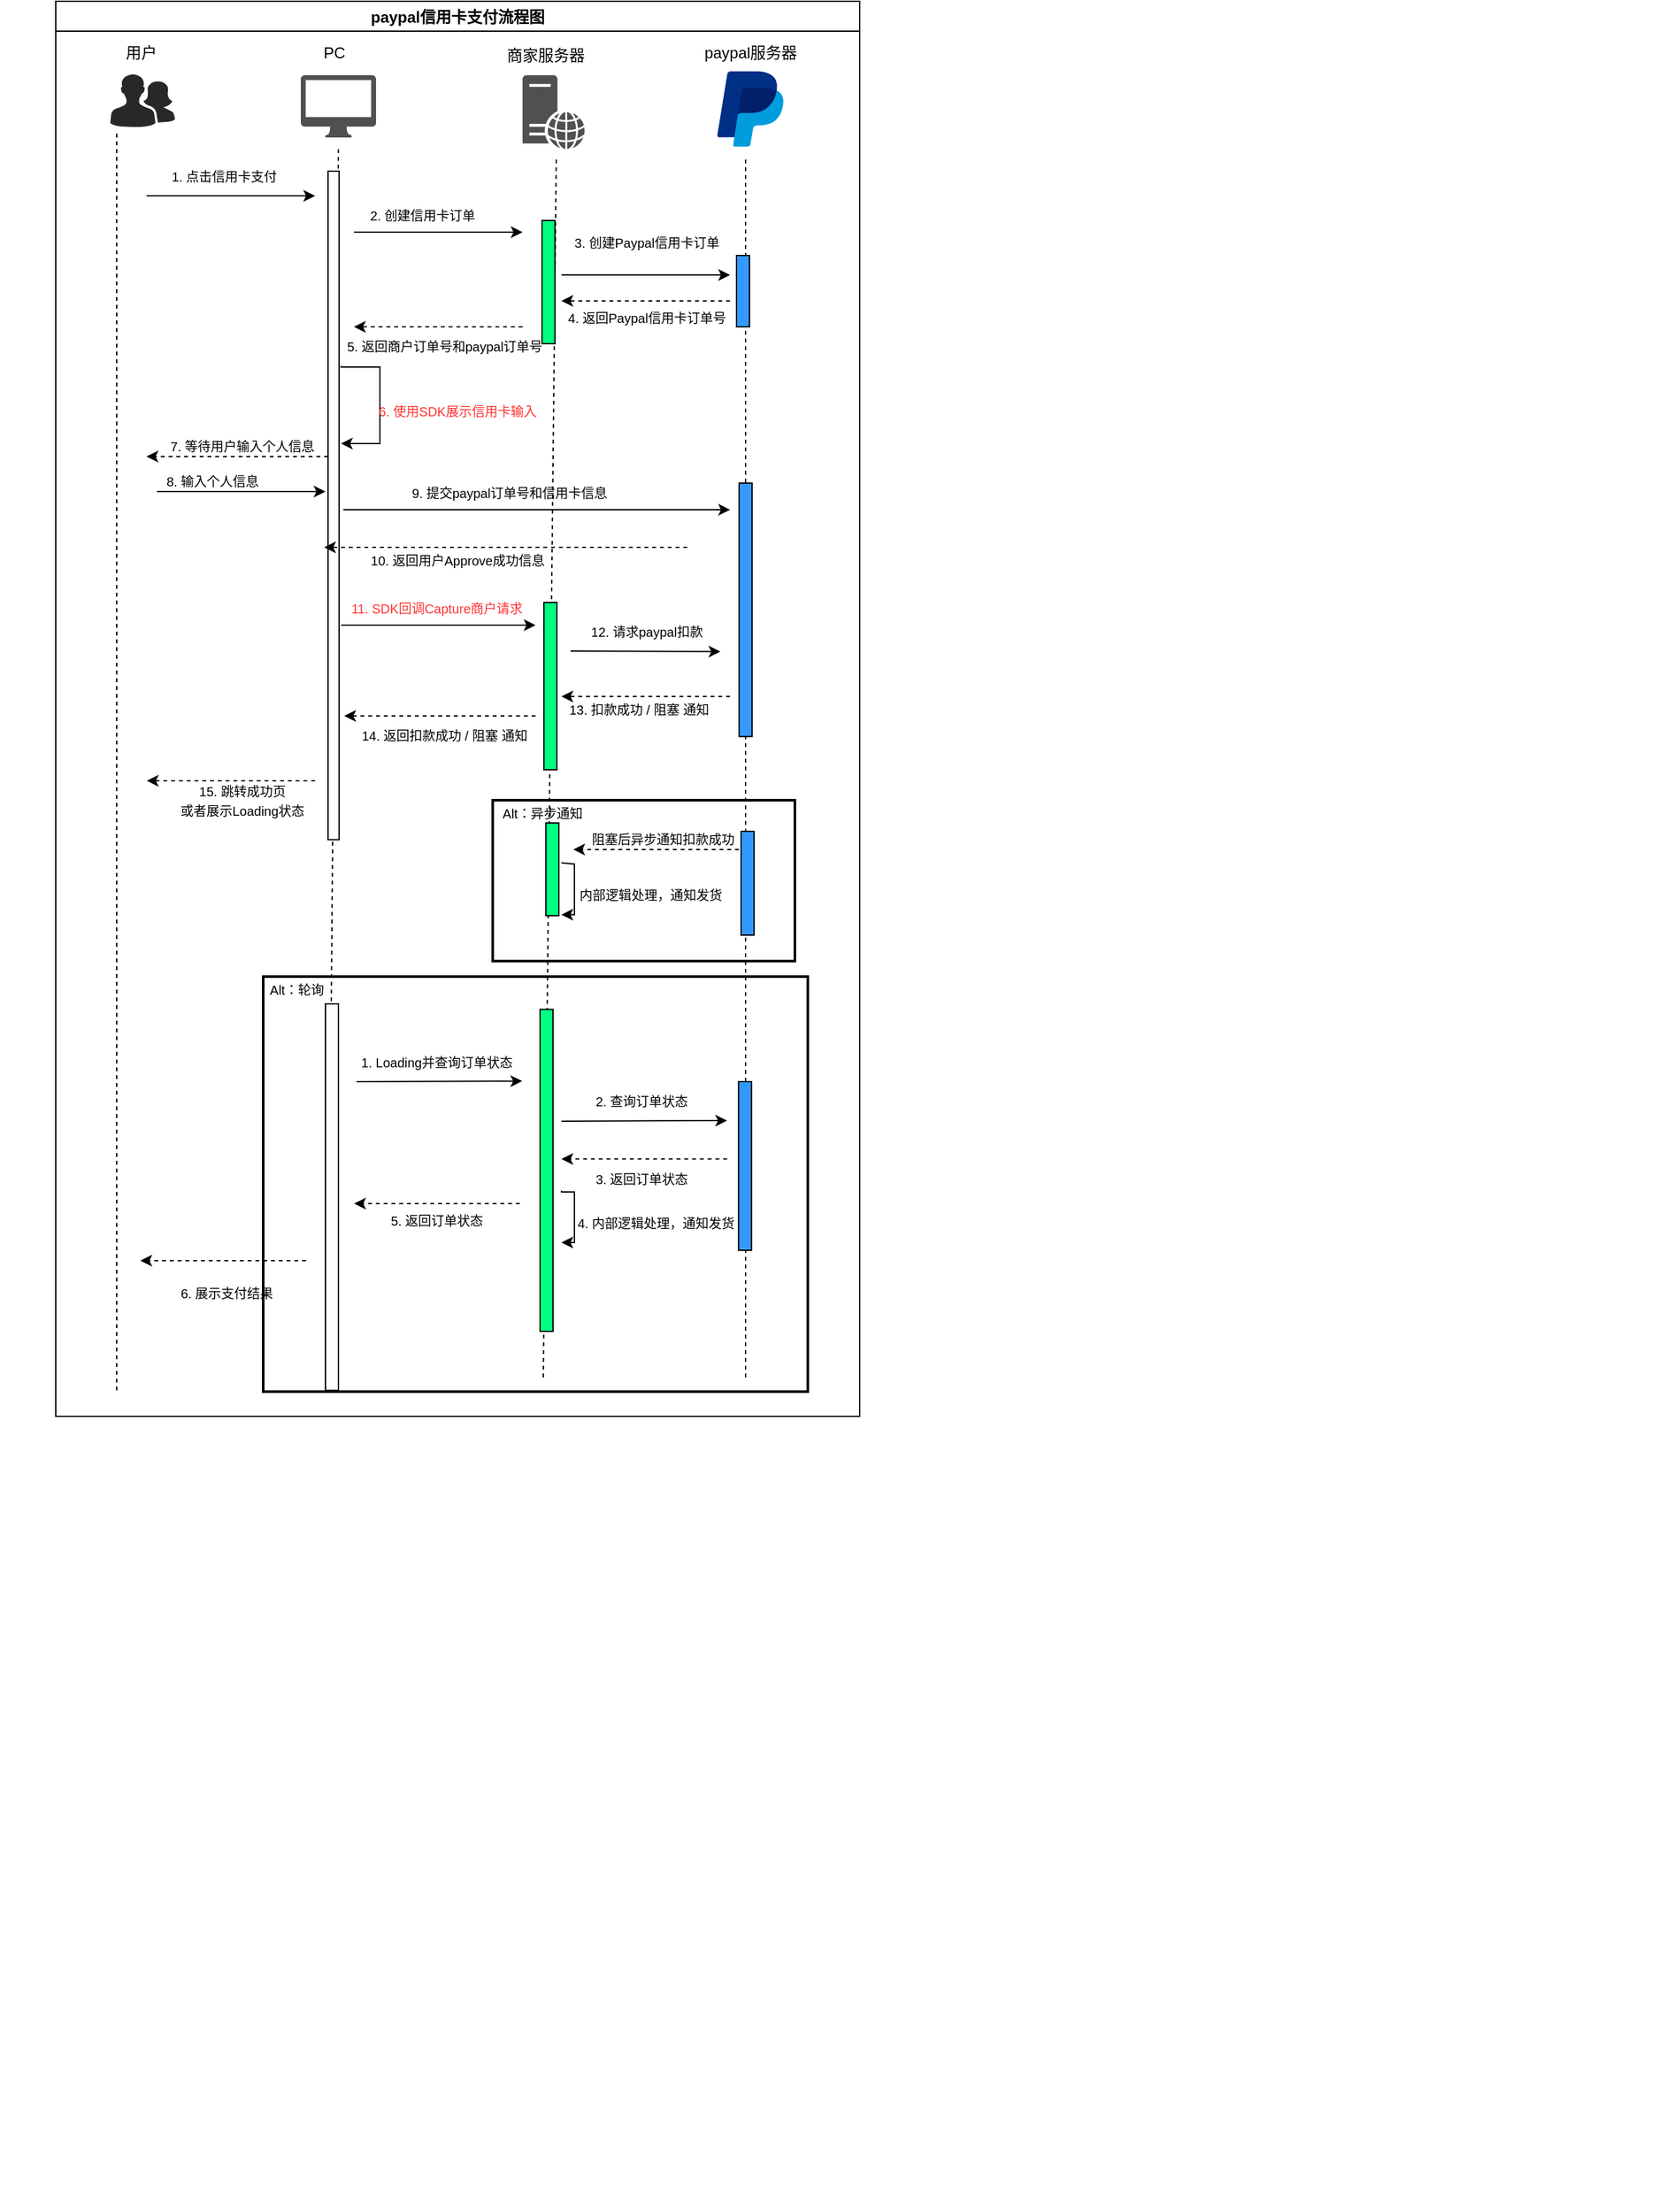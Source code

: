 <mxfile version="24.3.1" type="embed">
  <diagram id="inMPcjYvnmvmxzhDKLPN" name="Page-1">
    <mxGraphModel dx="1536" dy="1370" grid="1" gridSize="10" guides="1" tooltips="1" connect="1" arrows="1" fold="1" page="0" pageScale="1" pageWidth="827" pageHeight="1169" math="0" shadow="0">
      <root>
        <mxCell id="0" />
        <mxCell id="1" parent="0" />
        <mxCell id="3" value="paypal信用卡支付流程图" style="swimlane;" parent="1" vertex="1">
          <mxGeometry x="103" y="49" width="620" height="1091" as="geometry" />
        </mxCell>
        <mxCell id="119" value="" style="rounded=0;whiteSpace=wrap;html=1;strokeWidth=2;" parent="3" vertex="1">
          <mxGeometry x="337" y="616" width="233" height="124" as="geometry" />
        </mxCell>
        <mxCell id="99" value="" style="rounded=0;whiteSpace=wrap;html=1;strokeWidth=2;" parent="3" vertex="1">
          <mxGeometry x="160" y="752" width="420" height="320" as="geometry" />
        </mxCell>
        <mxCell id="7" value="" style="sketch=0;pointerEvents=1;shadow=0;dashed=0;html=1;strokeColor=none;fillColor=#505050;labelPosition=center;verticalLabelPosition=bottom;verticalAlign=top;outlineConnect=0;align=center;shape=mxgraph.office.devices.mac_client;" parent="3" vertex="1">
          <mxGeometry x="189" y="57" width="58" height="48" as="geometry" />
        </mxCell>
        <mxCell id="8" value="" style="endArrow=none;dashed=1;html=1;rounded=0;" parent="3" edge="1">
          <mxGeometry width="50" height="50" relative="1" as="geometry">
            <mxPoint x="210" y="1071" as="sourcePoint" />
            <mxPoint x="218" y="111" as="targetPoint" />
          </mxGeometry>
        </mxCell>
        <mxCell id="9" value="" style="sketch=0;pointerEvents=1;shadow=0;dashed=0;html=1;strokeColor=none;fillColor=#505050;labelPosition=center;verticalLabelPosition=bottom;verticalAlign=top;outlineConnect=0;align=center;shape=mxgraph.office.servers.web_server;" parent="3" vertex="1">
          <mxGeometry x="360" y="57" width="48" height="57" as="geometry" />
        </mxCell>
        <mxCell id="10" value="" style="dashed=0;outlineConnect=0;html=1;align=center;labelPosition=center;verticalLabelPosition=bottom;verticalAlign=top;shape=mxgraph.weblogos.paypal;fillColor=default;shadow=0;strokeColor=default;fillOpacity=100;strokeOpacity=100;comic=0;" parent="3" vertex="1">
          <mxGeometry x="510" y="54" width="51.2" height="58" as="geometry" />
        </mxCell>
        <mxCell id="11" value="" style="verticalLabelPosition=bottom;sketch=0;html=1;fillColor=#282828;strokeColor=none;verticalAlign=top;pointerEvents=1;align=center;shape=mxgraph.cisco_safe.people_places_things_icons.icon2;" parent="3" vertex="1">
          <mxGeometry x="42" y="56" width="50" height="41" as="geometry" />
        </mxCell>
        <mxCell id="12" value="" style="endArrow=none;dashed=1;html=1;rounded=0;" parent="3" edge="1">
          <mxGeometry width="50" height="50" relative="1" as="geometry">
            <mxPoint x="376" y="1061" as="sourcePoint" />
            <mxPoint x="386" y="121" as="targetPoint" />
          </mxGeometry>
        </mxCell>
        <mxCell id="13" value="" style="endArrow=none;dashed=1;html=1;rounded=0;" parent="3" edge="1">
          <mxGeometry width="50" height="50" relative="1" as="geometry">
            <mxPoint x="532" y="1061" as="sourcePoint" />
            <mxPoint x="532" y="121" as="targetPoint" />
          </mxGeometry>
        </mxCell>
        <mxCell id="22" value="" style="endArrow=classic;html=1;rounded=0;" parent="3" edge="1">
          <mxGeometry width="50" height="50" relative="1" as="geometry">
            <mxPoint x="70" y="150" as="sourcePoint" />
            <mxPoint x="200" y="150" as="targetPoint" />
          </mxGeometry>
        </mxCell>
        <mxCell id="24" value="&lt;font style=&quot;font-size: 10px;&quot;&gt;1. 点击信用卡支付&lt;/font&gt;" style="text;html=1;align=center;verticalAlign=middle;whiteSpace=wrap;rounded=0;" parent="3" vertex="1">
          <mxGeometry x="40" y="120" width="180" height="30" as="geometry" />
        </mxCell>
        <mxCell id="35" value="" style="rounded=0;whiteSpace=wrap;html=1;rotation=-90;" parent="3" vertex="1">
          <mxGeometry x="-43.46" y="384.44" width="515.41" height="8.5" as="geometry" />
        </mxCell>
        <mxCell id="38" value="用户" style="text;html=1;align=center;verticalAlign=middle;whiteSpace=wrap;rounded=0;strokeWidth=2;" parent="3" vertex="1">
          <mxGeometry x="36" y="25" width="60" height="30" as="geometry" />
        </mxCell>
        <mxCell id="40" value="PC" style="text;html=1;align=center;verticalAlign=middle;whiteSpace=wrap;rounded=0;" parent="3" vertex="1">
          <mxGeometry x="185" y="25" width="60" height="30" as="geometry" />
        </mxCell>
        <mxCell id="41" value="商家服务器" style="text;html=1;align=center;verticalAlign=middle;whiteSpace=wrap;rounded=0;" parent="3" vertex="1">
          <mxGeometry x="333" y="28" width="90" height="28" as="geometry" />
        </mxCell>
        <mxCell id="42" value="paypal服务器" style="text;html=1;align=center;verticalAlign=middle;whiteSpace=wrap;rounded=0;" parent="3" vertex="1">
          <mxGeometry x="490.6" y="26" width="90" height="28" as="geometry" />
        </mxCell>
        <mxCell id="43" value="" style="rounded=0;whiteSpace=wrap;html=1;rotation=-90;fillColor=#00FF80;" parent="3" vertex="1">
          <mxGeometry x="332.5" y="211.5" width="95" height="10" as="geometry" />
        </mxCell>
        <mxCell id="48" value="" style="endArrow=classic;html=1;rounded=0;" parent="3" edge="1">
          <mxGeometry width="50" height="50" relative="1" as="geometry">
            <mxPoint x="230" y="178" as="sourcePoint" />
            <mxPoint x="360" y="178" as="targetPoint" />
          </mxGeometry>
        </mxCell>
        <mxCell id="49" value="&lt;font style=&quot;font-size: 10px;&quot;&gt;2. 创建信用卡订单&lt;/font&gt;" style="text;html=1;align=center;verticalAlign=middle;whiteSpace=wrap;rounded=0;" parent="3" vertex="1">
          <mxGeometry x="193" y="150" width="180" height="30" as="geometry" />
        </mxCell>
        <mxCell id="51" value="&lt;font style=&quot;font-size: 10px;&quot;&gt;3. 创建Paypal信用卡订单&lt;/font&gt;" style="text;html=1;align=center;verticalAlign=middle;whiteSpace=wrap;rounded=0;" parent="3" vertex="1">
          <mxGeometry x="366" y="171" width="180" height="30" as="geometry" />
        </mxCell>
        <mxCell id="52" value="" style="endArrow=classic;html=1;rounded=0;" parent="3" edge="1">
          <mxGeometry width="50" height="50" relative="1" as="geometry">
            <mxPoint x="390" y="211" as="sourcePoint" />
            <mxPoint x="520" y="211" as="targetPoint" />
          </mxGeometry>
        </mxCell>
        <mxCell id="53" value="" style="rounded=0;whiteSpace=wrap;html=1;rotation=-90;fillColor=#3399FF;" parent="3" vertex="1">
          <mxGeometry x="502.5" y="218.5" width="55" height="10" as="geometry" />
        </mxCell>
        <mxCell id="56" value="" style="endArrow=classic;html=1;rounded=0;dashed=1;" parent="3" edge="1">
          <mxGeometry width="50" height="50" relative="1" as="geometry">
            <mxPoint x="520" y="231" as="sourcePoint" />
            <mxPoint x="390" y="231" as="targetPoint" />
          </mxGeometry>
        </mxCell>
        <mxCell id="57" value="&lt;font style=&quot;font-size: 10px;&quot;&gt;4. 返回Paypal信用卡订单号&lt;/font&gt;" style="text;html=1;align=center;verticalAlign=middle;whiteSpace=wrap;rounded=0;" parent="3" vertex="1">
          <mxGeometry x="366" y="228.5" width="180" height="30" as="geometry" />
        </mxCell>
        <mxCell id="58" value="" style="endArrow=classic;html=1;rounded=0;dashed=1;" parent="3" edge="1">
          <mxGeometry width="50" height="50" relative="1" as="geometry">
            <mxPoint x="360" y="251" as="sourcePoint" />
            <mxPoint x="230" y="251" as="targetPoint" />
          </mxGeometry>
        </mxCell>
        <mxCell id="59" value="&lt;font style=&quot;font-size: 10px;&quot;&gt;5. 返回商户订单号和paypal订单号&lt;/font&gt;" style="text;html=1;align=center;verticalAlign=middle;whiteSpace=wrap;rounded=0;" parent="3" vertex="1">
          <mxGeometry x="210" y="251" width="180" height="30" as="geometry" />
        </mxCell>
        <mxCell id="62" value="" style="endArrow=classic;html=1;rounded=0;edgeStyle=orthogonalEdgeStyle;" parent="3" edge="1">
          <mxGeometry width="50" height="50" relative="1" as="geometry">
            <mxPoint x="220" y="281" as="sourcePoint" />
            <mxPoint x="220" y="341" as="targetPoint" />
            <Array as="points">
              <mxPoint x="220" y="282" />
              <mxPoint x="250" y="282" />
              <mxPoint x="250" y="341" />
            </Array>
          </mxGeometry>
        </mxCell>
        <mxCell id="63" value="&lt;font color=&quot;#ff3333&quot; style=&quot;font-size: 10px;&quot;&gt;6. 使用SDK展示信用卡输入&lt;/font&gt;" style="text;html=1;align=center;verticalAlign=middle;whiteSpace=wrap;rounded=0;" parent="3" vertex="1">
          <mxGeometry x="220" y="301" width="180" height="30" as="geometry" />
        </mxCell>
        <mxCell id="65" value="" style="endArrow=classic;html=1;rounded=0;" parent="3" edge="1">
          <mxGeometry width="50" height="50" relative="1" as="geometry">
            <mxPoint x="221.75" y="392" as="sourcePoint" />
            <mxPoint x="520" y="392" as="targetPoint" />
          </mxGeometry>
        </mxCell>
        <mxCell id="66" value="" style="rounded=0;whiteSpace=wrap;html=1;rotation=-90;fillColor=#3399FF;" parent="3" vertex="1">
          <mxGeometry x="434.31" y="464.18" width="195.37" height="10" as="geometry" />
        </mxCell>
        <mxCell id="67" value="&lt;font style=&quot;font-size: 10px;&quot;&gt;9. 提交paypal订单号和信用卡信息&lt;/font&gt;" style="text;html=1;align=center;verticalAlign=middle;whiteSpace=wrap;rounded=0;" parent="3" vertex="1">
          <mxGeometry x="260" y="364" width="180" height="30" as="geometry" />
        </mxCell>
        <mxCell id="69" value="" style="endArrow=classic;html=1;rounded=0;" parent="3" edge="1">
          <mxGeometry width="50" height="50" relative="1" as="geometry">
            <mxPoint x="78" y="378" as="sourcePoint" />
            <mxPoint x="208" y="378" as="targetPoint" />
          </mxGeometry>
        </mxCell>
        <mxCell id="70" value="" style="endArrow=classic;html=1;rounded=0;dashed=1;" parent="3" edge="1">
          <mxGeometry width="50" height="50" relative="1" as="geometry">
            <mxPoint x="210" y="351" as="sourcePoint" />
            <mxPoint x="70" y="351" as="targetPoint" />
          </mxGeometry>
        </mxCell>
        <mxCell id="71" value="&lt;font style=&quot;font-size: 10px;&quot;&gt;7. 等待用户输入个人信息&lt;/font&gt;" style="text;html=1;align=center;verticalAlign=middle;whiteSpace=wrap;rounded=0;" parent="3" vertex="1">
          <mxGeometry x="54" y="328" width="180" height="30" as="geometry" />
        </mxCell>
        <mxCell id="75" value="" style="rounded=0;whiteSpace=wrap;html=1;rotation=-90;fillColor=#00FF80;" parent="3" vertex="1">
          <mxGeometry x="317" y="523" width="129" height="10" as="geometry" />
        </mxCell>
        <mxCell id="77" value="" style="endArrow=classic;html=1;rounded=0;" parent="3" edge="1">
          <mxGeometry width="50" height="50" relative="1" as="geometry">
            <mxPoint x="220" y="481" as="sourcePoint" />
            <mxPoint x="370" y="481" as="targetPoint" />
          </mxGeometry>
        </mxCell>
        <mxCell id="78" value="&lt;font color=&quot;#ff3333&quot; style=&quot;font-size: 10px;&quot;&gt;11. SDK回调Capture商户请求&lt;/font&gt;" style="text;html=1;align=center;verticalAlign=middle;whiteSpace=wrap;rounded=0;" parent="3" vertex="1">
          <mxGeometry x="204" y="453" width="180" height="30" as="geometry" />
        </mxCell>
        <mxCell id="80" value="&lt;font style=&quot;font-size: 10px;&quot;&gt;12. 请求paypal扣款&lt;/font&gt;" style="text;html=1;align=center;verticalAlign=middle;whiteSpace=wrap;rounded=0;" parent="3" vertex="1">
          <mxGeometry x="366" y="471.25" width="180" height="30" as="geometry" />
        </mxCell>
        <mxCell id="81" value="" style="endArrow=classic;html=1;rounded=0;dashed=1;" parent="3" edge="1">
          <mxGeometry width="50" height="50" relative="1" as="geometry">
            <mxPoint x="520" y="536" as="sourcePoint" />
            <mxPoint x="390" y="536" as="targetPoint" />
          </mxGeometry>
        </mxCell>
        <mxCell id="82" value="&lt;font style=&quot;font-size: 10px;&quot;&gt;13. 扣款成功 / 阻塞 通知&lt;/font&gt;" style="text;html=1;align=center;verticalAlign=middle;whiteSpace=wrap;rounded=0;" parent="3" vertex="1">
          <mxGeometry x="360" y="531" width="180" height="30" as="geometry" />
        </mxCell>
        <mxCell id="83" value="&lt;font style=&quot;font-size: 10px;&quot;&gt;14. 返回扣款成功 / 阻塞 通知&lt;/font&gt;" style="text;html=1;align=center;verticalAlign=middle;whiteSpace=wrap;rounded=0;" parent="3" vertex="1">
          <mxGeometry x="210" y="551" width="180" height="30" as="geometry" />
        </mxCell>
        <mxCell id="84" value="" style="endArrow=classic;html=1;rounded=0;dashed=1;" parent="3" edge="1">
          <mxGeometry width="50" height="50" relative="1" as="geometry">
            <mxPoint x="370" y="551" as="sourcePoint" />
            <mxPoint x="222.5" y="551" as="targetPoint" />
          </mxGeometry>
        </mxCell>
        <mxCell id="86" value="" style="endArrow=classic;html=1;rounded=0;dashed=1;" parent="3" edge="1">
          <mxGeometry width="50" height="50" relative="1" as="geometry">
            <mxPoint x="200" y="601" as="sourcePoint" />
            <mxPoint x="70.25" y="601" as="targetPoint" />
          </mxGeometry>
        </mxCell>
        <mxCell id="87" value="&lt;font style=&quot;font-size: 10px;&quot;&gt;15. 跳转成功页&lt;br&gt;或者展示Loading状态&lt;/font&gt;" style="text;html=1;align=center;verticalAlign=middle;whiteSpace=wrap;rounded=0;" parent="3" vertex="1">
          <mxGeometry x="54" y="601" width="180" height="30" as="geometry" />
        </mxCell>
        <mxCell id="88" value="" style="rounded=0;whiteSpace=wrap;html=1;rotation=-90;" parent="3" vertex="1">
          <mxGeometry x="64" y="917" width="298" height="10" as="geometry" />
        </mxCell>
        <mxCell id="89" value="" style="rounded=0;whiteSpace=wrap;html=1;rotation=-90;fillColor=#00FF80;" parent="3" vertex="1">
          <mxGeometry x="254.38" y="896.37" width="248.25" height="10" as="geometry" />
        </mxCell>
        <mxCell id="90" value="" style="rounded=0;whiteSpace=wrap;html=1;rotation=-90;fillColor=#3399FF;" parent="3" vertex="1">
          <mxGeometry x="466.6" y="893" width="130" height="10" as="geometry" />
        </mxCell>
        <mxCell id="91" value="&lt;font style=&quot;font-size: 10px;&quot;&gt;1. Loading并查询订单状态&lt;/font&gt;" style="text;html=1;align=center;verticalAlign=middle;whiteSpace=wrap;rounded=0;" parent="3" vertex="1">
          <mxGeometry x="204" y="803" width="180" height="30" as="geometry" />
        </mxCell>
        <mxCell id="92" value="" style="endArrow=classic;html=1;rounded=0;entryX=0.815;entryY=0.985;entryDx=0;entryDy=0;entryPerimeter=0;" parent="3" edge="1">
          <mxGeometry width="50" height="50" relative="1" as="geometry">
            <mxPoint x="232" y="833" as="sourcePoint" />
            <mxPoint x="359.7" y="832.55" as="targetPoint" />
          </mxGeometry>
        </mxCell>
        <mxCell id="93" value="" style="endArrow=classic;html=1;rounded=0;entryX=0.815;entryY=0.985;entryDx=0;entryDy=0;entryPerimeter=0;" parent="3" edge="1">
          <mxGeometry width="50" height="50" relative="1" as="geometry">
            <mxPoint x="390" y="863.45" as="sourcePoint" />
            <mxPoint x="517.7" y="863" as="targetPoint" />
          </mxGeometry>
        </mxCell>
        <mxCell id="94" value="&lt;font style=&quot;font-size: 10px;&quot;&gt;2. 查询订单状态&lt;/font&gt;" style="text;html=1;align=center;verticalAlign=middle;whiteSpace=wrap;rounded=0;" parent="3" vertex="1">
          <mxGeometry x="362" y="833" width="180" height="30" as="geometry" />
        </mxCell>
        <mxCell id="96" value="" style="rounded=0;whiteSpace=wrap;html=1;rotation=-90;fillColor=#3399FF;" parent="3" vertex="1">
          <mxGeometry x="493.5" y="675" width="80" height="10" as="geometry" />
        </mxCell>
        <mxCell id="100" value="&lt;font style=&quot;font-size: 10px;&quot;&gt;Alt：轮询&lt;/font&gt;" style="text;html=1;align=center;verticalAlign=middle;whiteSpace=wrap;rounded=0;" parent="3" vertex="1">
          <mxGeometry x="156" y="747" width="60" height="30" as="geometry" />
        </mxCell>
        <mxCell id="101" value="&lt;font style=&quot;font-size: 10px;&quot;&gt;3. 返回订单状态&lt;/font&gt;" style="text;html=1;align=center;verticalAlign=middle;whiteSpace=wrap;rounded=0;" parent="3" vertex="1">
          <mxGeometry x="362" y="893" width="180" height="30" as="geometry" />
        </mxCell>
        <mxCell id="102" value="" style="endArrow=classic;html=1;rounded=0;dashed=1;" parent="3" edge="1">
          <mxGeometry width="50" height="50" relative="1" as="geometry">
            <mxPoint x="517.75" y="892.62" as="sourcePoint" />
            <mxPoint x="390" y="892.62" as="targetPoint" />
          </mxGeometry>
        </mxCell>
        <mxCell id="103" value="" style="endArrow=classic;html=1;rounded=0;dashed=1;" parent="3" edge="1">
          <mxGeometry width="50" height="50" relative="1" as="geometry">
            <mxPoint x="357.87" y="927" as="sourcePoint" />
            <mxPoint x="230.12" y="927" as="targetPoint" />
          </mxGeometry>
        </mxCell>
        <mxCell id="104" value="&lt;font style=&quot;font-size: 10px;&quot;&gt;5. 返回订单状态&lt;/font&gt;" style="text;html=1;align=center;verticalAlign=middle;whiteSpace=wrap;rounded=0;" parent="3" vertex="1">
          <mxGeometry x="204" y="925" width="180" height="30" as="geometry" />
        </mxCell>
        <mxCell id="109" value="" style="endArrow=classic;html=1;rounded=0;edgeStyle=orthogonalEdgeStyle;" parent="3" edge="1">
          <mxGeometry width="50" height="50" relative="1" as="geometry">
            <mxPoint x="390" y="917" as="sourcePoint" />
            <mxPoint x="390" y="957" as="targetPoint" />
            <Array as="points">
              <mxPoint x="400" y="918" />
              <mxPoint x="400" y="957" />
            </Array>
          </mxGeometry>
        </mxCell>
        <mxCell id="110" value="&lt;font style=&quot;font-size: 10px;&quot;&gt;4. 内部逻辑处理，通知发货&lt;/font&gt;" style="text;html=1;align=center;verticalAlign=middle;whiteSpace=wrap;rounded=0;" parent="3" vertex="1">
          <mxGeometry x="373" y="927" width="180" height="30" as="geometry" />
        </mxCell>
        <mxCell id="112" value="&lt;font style=&quot;font-size: 10px;&quot;&gt;阻塞后异步通知扣款成功&lt;/font&gt;" style="text;html=1;align=center;verticalAlign=middle;whiteSpace=wrap;rounded=0;" parent="3" vertex="1">
          <mxGeometry x="407" y="640.5" width="123" height="11.5" as="geometry" />
        </mxCell>
        <mxCell id="113" value="" style="endArrow=classic;html=1;rounded=0;dashed=1;" parent="3" edge="1">
          <mxGeometry width="50" height="50" relative="1" as="geometry">
            <mxPoint x="526.88" y="654" as="sourcePoint" />
            <mxPoint x="399.13" y="654" as="targetPoint" />
          </mxGeometry>
        </mxCell>
        <mxCell id="115" value="" style="rounded=0;whiteSpace=wrap;html=1;rotation=-90;fillColor=#00FF80;" parent="3" vertex="1">
          <mxGeometry x="347.25" y="664.25" width="71.5" height="10" as="geometry" />
        </mxCell>
        <mxCell id="117" value="&lt;font style=&quot;font-size: 10px;&quot;&gt;内部逻辑处理，通知发货&lt;/font&gt;" style="text;html=1;align=center;verticalAlign=middle;whiteSpace=wrap;rounded=0;" parent="3" vertex="1">
          <mxGeometry x="369" y="674.25" width="180" height="30" as="geometry" />
        </mxCell>
        <mxCell id="118" value="" style="endArrow=classic;html=1;rounded=0;edgeStyle=orthogonalEdgeStyle;" parent="3" edge="1">
          <mxGeometry width="50" height="50" relative="1" as="geometry">
            <mxPoint x="390" y="664.21" as="sourcePoint" />
            <mxPoint x="390" y="704.21" as="targetPoint" />
            <Array as="points">
              <mxPoint x="400" y="665.21" />
              <mxPoint x="400" y="704.21" />
            </Array>
          </mxGeometry>
        </mxCell>
        <mxCell id="120" value="&lt;font style=&quot;font-size: 10px;&quot;&gt;Alt：异步通知&lt;/font&gt;" style="text;html=1;align=center;verticalAlign=middle;whiteSpace=wrap;rounded=0;" parent="3" vertex="1">
          <mxGeometry x="334" y="611" width="83" height="30" as="geometry" />
        </mxCell>
        <mxCell id="121" value="&lt;span style=&quot;font-size: 10px;&quot;&gt;6. 展示支付结果&lt;/span&gt;" style="text;html=1;align=center;verticalAlign=middle;whiteSpace=wrap;rounded=0;" parent="3" vertex="1">
          <mxGeometry x="42" y="981" width="180" height="30" as="geometry" />
        </mxCell>
        <mxCell id="122" value="" style="endArrow=classic;html=1;rounded=0;dashed=1;" parent="3" edge="1">
          <mxGeometry width="50" height="50" relative="1" as="geometry">
            <mxPoint x="193" y="971" as="sourcePoint" />
            <mxPoint x="65.25" y="971" as="targetPoint" />
          </mxGeometry>
        </mxCell>
        <mxCell id="6" value="" style="endArrow=none;dashed=1;html=1;rounded=0;entryX=0.5;entryY=1;entryDx=0;entryDy=0;" parent="1" edge="1">
          <mxGeometry width="50" height="50" relative="1" as="geometry">
            <mxPoint x="150" y="1120" as="sourcePoint" />
            <mxPoint x="150" y="150" as="targetPoint" />
          </mxGeometry>
        </mxCell>
        <mxCell id="21" value="&lt;div style=&quot;background-color: rgb(255, 255, 255); font-family: MacEmoji, Menlo, Monaco, &amp;quot;Courier New&amp;quot;, monospace, Menlo, Monaco, &amp;quot;Courier New&amp;quot;, monospace; font-size: 16px; line-height: 24px; white-space: pre;&quot;&gt;&lt;br&gt;&lt;/div&gt;" style="text;html=1;align=left;verticalAlign=middle;whiteSpace=wrap;rounded=0;" parent="1" vertex="1">
          <mxGeometry x="60" y="1740" width="1290" as="geometry" />
        </mxCell>
        <mxCell id="72" value="&lt;font style=&quot;font-size: 10px;&quot;&gt;8. 输入个人信息&lt;/font&gt;" style="text;html=1;align=center;verticalAlign=middle;whiteSpace=wrap;rounded=0;" parent="1" vertex="1">
          <mxGeometry x="134" y="404" width="180" height="30" as="geometry" />
        </mxCell>
        <mxCell id="73" value="" style="endArrow=classic;html=1;rounded=0;dashed=1;" parent="1" edge="1">
          <mxGeometry width="50" height="50" relative="1" as="geometry">
            <mxPoint x="590" y="470" as="sourcePoint" />
            <mxPoint x="310" y="470" as="targetPoint" />
          </mxGeometry>
        </mxCell>
        <mxCell id="74" value="&lt;font style=&quot;font-size: 10px;&quot;&gt;10. 返回用户Approve成功信息&lt;/font&gt;" style="text;html=1;align=center;verticalAlign=middle;whiteSpace=wrap;rounded=0;" parent="1" vertex="1">
          <mxGeometry x="323" y="465" width="180" height="30" as="geometry" />
        </mxCell>
        <mxCell id="79" value="" style="endArrow=classic;html=1;rounded=0;entryX=0.814;entryY=1.005;entryDx=0;entryDy=0;entryPerimeter=0;" parent="1" target="80" edge="1">
          <mxGeometry width="50" height="50" relative="1" as="geometry">
            <mxPoint x="500" y="550" as="sourcePoint" />
            <mxPoint x="590" y="550" as="targetPoint" />
          </mxGeometry>
        </mxCell>
      </root>
    </mxGraphModel>
  </diagram>
</mxfile>
